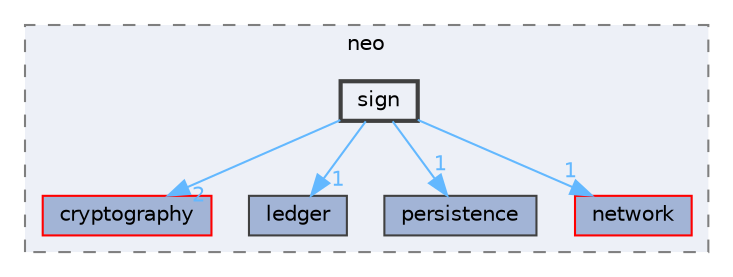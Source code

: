 digraph "include/neo/sign"
{
 // LATEX_PDF_SIZE
  bgcolor="transparent";
  edge [fontname=Helvetica,fontsize=10,labelfontname=Helvetica,labelfontsize=10];
  node [fontname=Helvetica,fontsize=10,shape=box,height=0.2,width=0.4];
  compound=true
  subgraph clusterdir_8edea8149d7e00842ba8fdc4f4695c6b {
    graph [ bgcolor="#edf0f7", pencolor="grey50", label="neo", fontname=Helvetica,fontsize=10 style="filled,dashed", URL="dir_8edea8149d7e00842ba8fdc4f4695c6b.html",tooltip=""]
  dir_13a601a931e8adce0785ba6498e440f3 [label="cryptography", fillcolor="#a2b4d6", color="red", style="filled", URL="dir_13a601a931e8adce0785ba6498e440f3.html",tooltip=""];
  dir_265785174721d141513467cd49f63251 [label="ledger", fillcolor="#a2b4d6", color="grey25", style="filled", URL="dir_265785174721d141513467cd49f63251.html",tooltip=""];
  dir_37d8e5daf0ea5fe7c879fdd1c39eb55f [label="persistence", fillcolor="#a2b4d6", color="grey25", style="filled", URL="dir_37d8e5daf0ea5fe7c879fdd1c39eb55f.html",tooltip=""];
  dir_70f7bc972b7ef8396e0400925c4092c0 [label="network", fillcolor="#a2b4d6", color="red", style="filled", URL="dir_70f7bc972b7ef8396e0400925c4092c0.html",tooltip=""];
  dir_649efbb0da7b963c067db656448dcfaf [label="sign", fillcolor="#edf0f7", color="grey25", style="filled,bold", URL="dir_649efbb0da7b963c067db656448dcfaf.html",tooltip=""];
  }
  dir_649efbb0da7b963c067db656448dcfaf->dir_13a601a931e8adce0785ba6498e440f3 [headlabel="2", labeldistance=1.5 headhref="dir_000055_000012.html" href="dir_000055_000012.html" color="steelblue1" fontcolor="steelblue1"];
  dir_649efbb0da7b963c067db656448dcfaf->dir_265785174721d141513467cd49f63251 [headlabel="1", labeldistance=1.5 headhref="dir_000055_000024.html" href="dir_000055_000024.html" color="steelblue1" fontcolor="steelblue1"];
  dir_649efbb0da7b963c067db656448dcfaf->dir_37d8e5daf0ea5fe7c879fdd1c39eb55f [headlabel="1", labeldistance=1.5 headhref="dir_000055_000049.html" href="dir_000055_000049.html" color="steelblue1" fontcolor="steelblue1"];
  dir_649efbb0da7b963c067db656448dcfaf->dir_70f7bc972b7ef8396e0400925c4092c0 [headlabel="1", labeldistance=1.5 headhref="dir_000055_000039.html" href="dir_000055_000039.html" color="steelblue1" fontcolor="steelblue1"];
}
